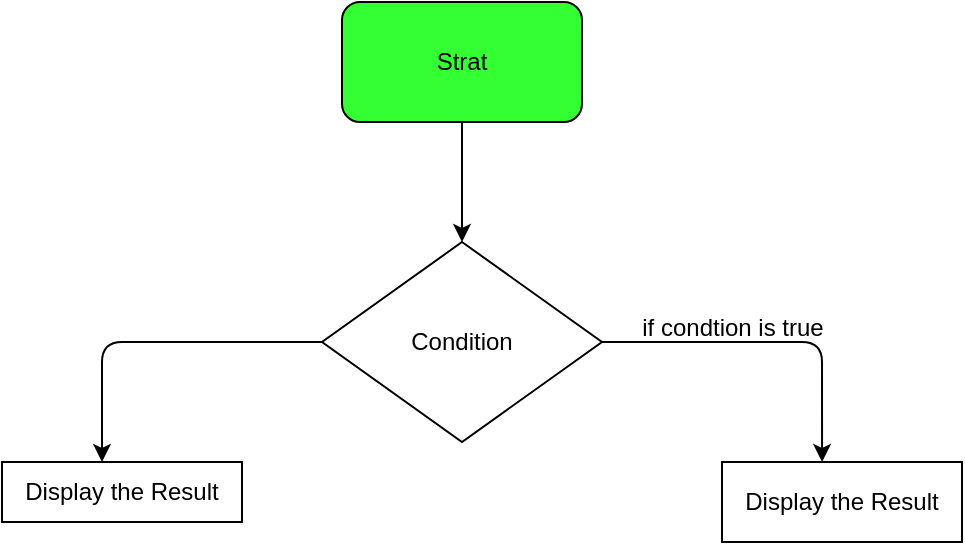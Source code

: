 <mxfile>
    <diagram id="qPRtxUU6C6yx9xtX_V3p" name="Page-1">
        <mxGraphModel dx="1836" dy="419" grid="1" gridSize="10" guides="1" tooltips="1" connect="1" arrows="1" fold="1" page="1" pageScale="1" pageWidth="850" pageHeight="1100" math="0" shadow="0">
            <root>
                <mxCell id="0"/>
                <mxCell id="1" parent="0"/>
                <mxCell id="2" value="Strat" style="rounded=1;whiteSpace=wrap;html=1;fillColor=#33FF33;" parent="1" vertex="1">
                    <mxGeometry x="160" y="10" width="120" height="60" as="geometry"/>
                </mxCell>
                <mxCell id="3" value="" style="endArrow=classic;html=1;" parent="1" edge="1">
                    <mxGeometry width="50" height="50" relative="1" as="geometry">
                        <mxPoint x="220" y="70" as="sourcePoint"/>
                        <mxPoint x="220" y="130" as="targetPoint"/>
                        <Array as="points">
                            <mxPoint x="220" y="120"/>
                        </Array>
                    </mxGeometry>
                </mxCell>
                <mxCell id="4" value="Condition" style="rhombus;whiteSpace=wrap;html=1;" parent="1" vertex="1">
                    <mxGeometry x="150" y="130" width="140" height="100" as="geometry"/>
                </mxCell>
                <mxCell id="5" value="" style="endArrow=classic;html=1;entryX=0.417;entryY=0;entryDx=0;entryDy=0;entryPerimeter=0;" parent="1" target="8" edge="1">
                    <mxGeometry width="50" height="50" relative="1" as="geometry">
                        <mxPoint x="290" y="180" as="sourcePoint"/>
                        <mxPoint x="580" y="180" as="targetPoint"/>
                        <Array as="points">
                            <mxPoint x="400" y="180"/>
                        </Array>
                    </mxGeometry>
                </mxCell>
                <mxCell id="6" value="if condtion is true" style="text;html=1;align=center;verticalAlign=middle;resizable=0;points=[];autosize=1;strokeColor=none;fillColor=none;" parent="1" vertex="1">
                    <mxGeometry x="300" y="158" width="110" height="30" as="geometry"/>
                </mxCell>
                <mxCell id="8" value="Display the Result" style="rounded=0;whiteSpace=wrap;html=1;" parent="1" vertex="1">
                    <mxGeometry x="350" y="240" width="120" height="40" as="geometry"/>
                </mxCell>
                <mxCell id="9" value="" style="endArrow=classic;html=1;" parent="1" edge="1">
                    <mxGeometry width="50" height="50" relative="1" as="geometry">
                        <mxPoint x="150" y="180" as="sourcePoint"/>
                        <mxPoint x="40" y="240" as="targetPoint"/>
                        <Array as="points">
                            <mxPoint x="40" y="180"/>
                        </Array>
                    </mxGeometry>
                </mxCell>
                <mxCell id="10" value="Display the Result" style="rounded=0;whiteSpace=wrap;html=1;" parent="1" vertex="1">
                    <mxGeometry x="-10" y="240" width="120" height="30" as="geometry"/>
                </mxCell>
            </root>
        </mxGraphModel>
    </diagram>
</mxfile>